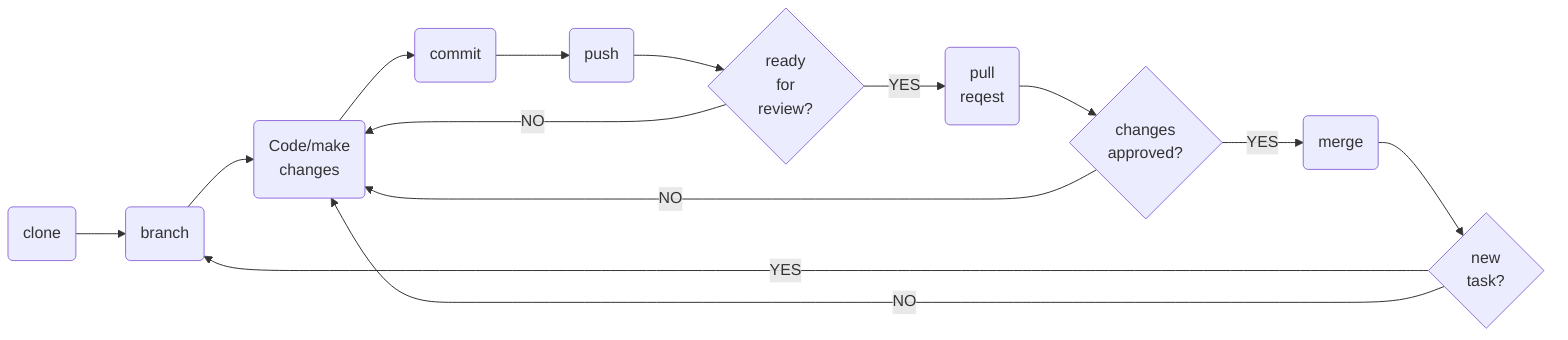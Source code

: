 flowchart LR
  clone(clone)
  branch(branch)
  changes("Code/make\nchanges")
  commit(commit)
  push(push)
  pr(pull\nreqest)
  merge(merge)

  review{ready\nfor\nreview?}
  approve{changes\napproved?}
  task{new\ntask?}


  clone --> branch --> changes 
  changes --> commit --> push 
  push --> review 
  pr --> approve
  merge --> task

  review -- YES --> pr
  review -- NO --> changes

  approve -- YES --> merge
  approve -- NO--> changes

  task -- YES --> branch
  task -- NO --> changes